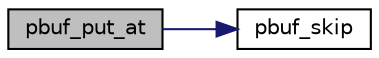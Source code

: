 digraph "pbuf_put_at"
{
 // LATEX_PDF_SIZE
  edge [fontname="Helvetica",fontsize="10",labelfontname="Helvetica",labelfontsize="10"];
  node [fontname="Helvetica",fontsize="10",shape=record];
  rankdir="LR";
  Node1 [label="pbuf_put_at",height=0.2,width=0.4,color="black", fillcolor="grey75", style="filled", fontcolor="black",tooltip=" "];
  Node1 -> Node2 [color="midnightblue",fontsize="10",style="solid",fontname="Helvetica"];
  Node2 [label="pbuf_skip",height=0.2,width=0.4,color="black", fillcolor="white", style="filled",URL="$group__pbuf.html#ga6a961522d81f0327aaf4d4ee6d96c583",tooltip=" "];
}
